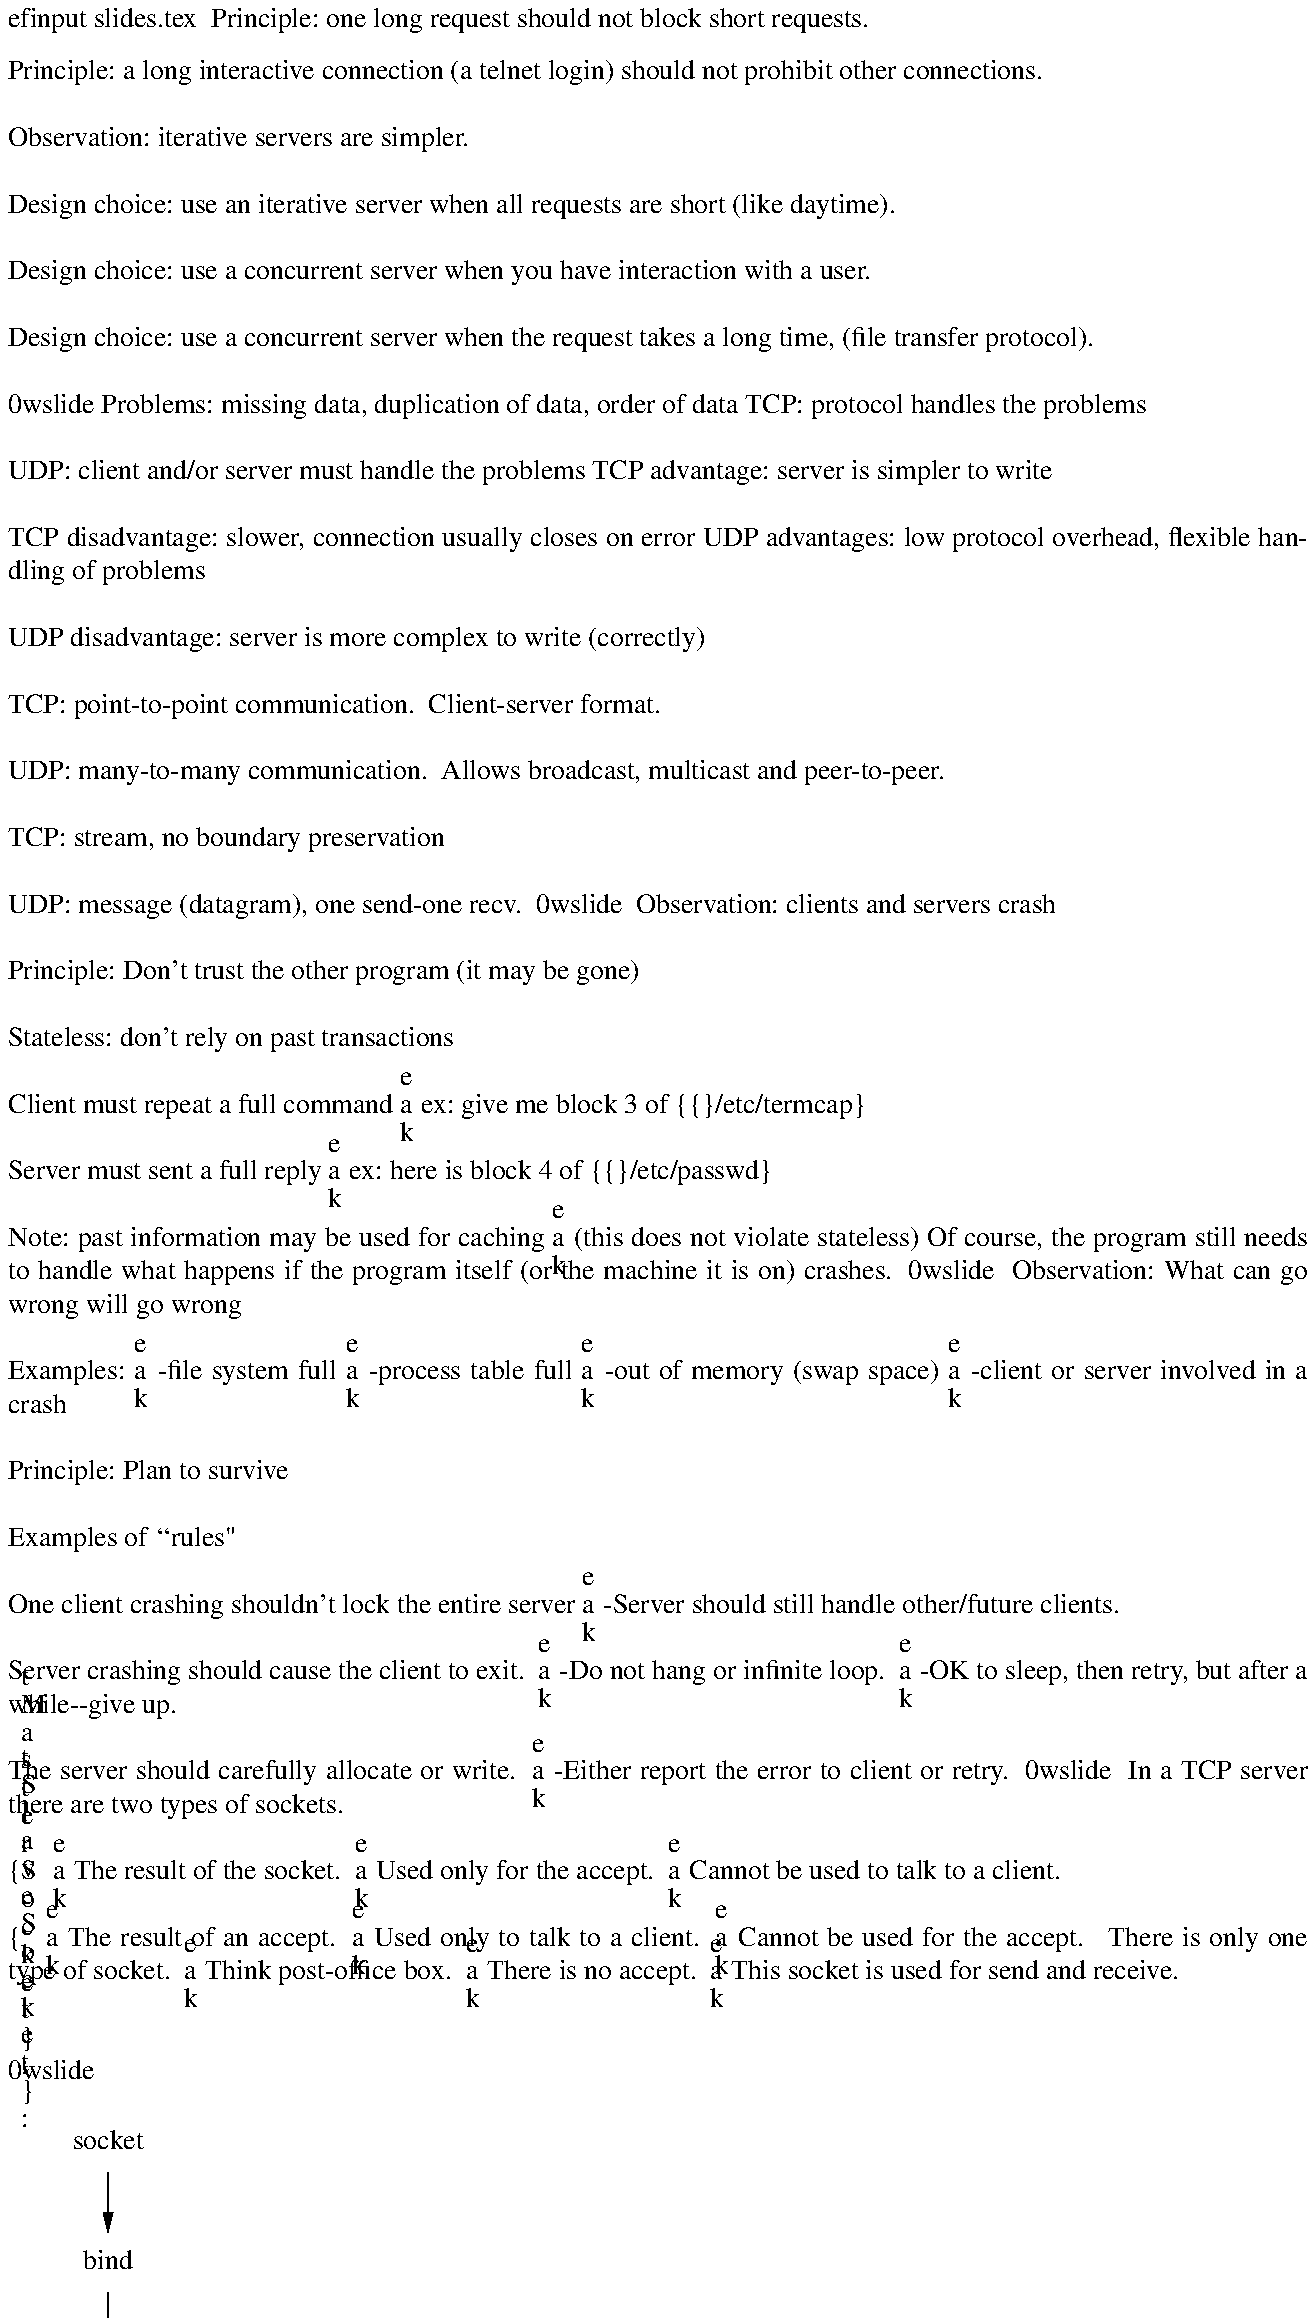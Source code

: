 \def\chapternumber{Chapter 8 --- Server Software Issues -- 29 November 2010}
\input slides.tex
\centerline{\bbf Chapter 8}
\centerline{Server Software Issues}

\centerline{\bbf Iterative vs. Concurrent}
\vt
Principle: one long request should not block short requests.

Principle: a long interactive connection (a telnet login) should not prohibit
other connections.

Observation: iterative servers are simpler.

Design choice: use an iterative server when all requests are
short (like daytime).

Design choice: use a concurrent server when you have interaction with a user.

Design choice: use a concurrent server when the request takes a long time,
(file transfer protocol).

\newslide
\centerline{\bbf Conection-Oriented vs. Connectionless}
\vt
Problems: missing data, duplication of data, order of data
\vt
TCP: protocol handles the problems

UDP: client and/or server must handle the problems
\vt
TCP advantage: server is simpler to write

TCP disadvantage: slower, connection usually closes on error
\vt
UDP advantages: low protocol overhead, flexible handling of problems

UDP disadvantage: server is more complex to write (correctly)

TCP: point-to-point communication.
Client-server format.

UDP: many-to-many communication.
Allows broadcast, multicast and peer-to-peer.

TCP: stream, no boundary preservation

UDP: message (datagram), one send-one recv.
\newslide
\centerline{\bbf Stateless vs. Intelligent}

Observation: clients and servers crash

Principle: Don't trust the other program (it may be gone)

Stateless: don't rely on past transactions

Client must repeat a full command
\break
ex: give me block 3 of {\ltt{}/etc/termcap}

Server must sent a full reply
\break
ex: here is block 4 of {\ltt{}/etc/passwd}

Note: past information may be used for caching
\break
(this does not violate stateless)
\vt
Of course, the program still needs to handle what happens if the
program itself (or the machine it is on) crashes.
\newslide
\centerline{\bbf Robustness}
\bt
Observation: What can go wrong will go wrong

Examples:
\break
-file system full
\break
-process table full
\break
-out of memory (swap space)
\break
-client or server involved in a crash

Principle: Plan to survive

Examples of ``rules"

One client crashing shouldn't lock the entire server
\break
-Server should still handle other/future clients.

Server crashing should cause the client to exit.
\break
-Do not hang or infinite loop.
\break
-OK to sleep, then retry, but after a while--give up.

The server should carefully allocate or write.
\break
-Either report the error to client or retry.
\newslide
\centerline{\bbf TCP: Master-Slave Paradigm}

In a TCP server there are two types of sockets.

{\bit Master Socket}:
\break
The result of the socket.
\break
Used only for the accept.
\break
Cannot be used to talk to a client.

{\bit Slave Socket}:
\break
The result of an accept.
\break
Used only to talk to a client.
\break
Cannot be used for the accept.
\vf
\centerline{\bbf UDP server}

There is only one type of socket.
\break
Think post-office box.
\break
There is no accept.
\break
This socket is used for send and receive.


\newslide
\centerline{\bbf Iterative, Connection-Oriented Server}
\centerline{Algorithm 8.1}
\vt
.PS
boxwid=1i
boxht=0.3i
Ss:box invisible "socket"
Sc:box invisible with .n at last box.s + (0,-boxht) "bind"
Sl:box invisible with .n at last box.s + (0,-boxht) "listen"
Sa:box invisible with .n at last box.s + (0,-boxht) "accept"
Sr:box invisible with .n at last box.s + (0,-boxht) "read"
Sw:box invisible with .n at last box.s + (0,-boxht) "write"
Scl:box invisible with .n at last box.s + (0,-boxht) "close"
Smcl:box invisible with .n at last box.s + (0,-boxht) "close master"
arrow from Ss.s to Sc.n
arrow from Sc.s to Sl.n
arrow from Sl.s to Sa.n
arrow from Sa.s to Sr.n
arrow from Sr.s to Sw.n
arrow from Sw.s to Scl.n
arrow from Scl.s to Smcl.n
arc rad 0.3i -> from Sw.e to Sr.e
arc rad 0.9i -> from Scl.e to Sa.e
.PE
\centerline{\box\graph}
\mfill
Chapter 10 gives detailed code
\newslide
\centerline{\bbf Iterative, Connectionless Server}
\centerline{Algorithm 8.2}
\vt
.PS
boxwid=1.5i
boxht=0.3i
Ss:box invisible "socket"
Sc:box invisible with .n at last box.s + (0,-boxht) "bind"
Sr:box invisible with .n at last box.s + (0,-boxht) "recvfrom"
Sw:box invisible with .n at last box.s + (0,-boxht) "sendto"
Scl:box invisible with .n at last box.s + (0,-boxht) "close"
arrow from Ss.s to Sc.n
arrow from Sc.s to Sr.n
arrow from Sr.s to Sw.n
arrow from Sw.s to Scl.n
arc rad 0.3i -> from Sw.e to Sr.e
.PE
\centerline{\box\graph}
\mfill
Chapter 9 gives detailed code
\newslide
\centerline{\bbf Concurrent, Connectionless Server}
\centerline{Algorithm 8.3}
\vt
.PS
boxwid=1.5i
boxht=0.3i
Ps:box invisible "socket"
Pc:box invisible with .n at last box.s + (0,-boxht) "bind"
Pa:box invisible with .n at last box.s + (0,-boxht) "recvfrom"
Pf:box invisible with .n at last box.s + (0,-boxht) "fork"
Pcla:box invisible with .n at last box.s + (0,-boxht) "close"
Pr:box invisible with .e at Pcla.w + (-0.5i,0) "compute"
Pw:box invisible with .n at last box.s + (0,-boxht) "sendto"
Pcl:box invisible with .n at last box.s + (0,-boxht) "exit"
arrow from Ps.s to Pc.n
arrow from Pc.s to Pa.n
arrow from Pa.s to Pf.n
arrow from Pf.s to Pcla.n
arrow from Pf.sw to Pr.ne
arrow from Pr.s to Pw.n
arrow from Pw.s to Pcl.n
arc rad 0.6i -> from Pf.e to Pa.e
.PE
\centerline{\box\graph}
\newslide
\centerline{\bbf Concurrent, Connection-Oriented Server}
\centerline{Algorithm 8.4}
\vt
.PS
boxwid=1i
boxht=0.3i
Ps:box invisible "socket"
Pc:box invisible with .n at last box.s + (0,-boxht) "bind"
Pl:box invisible with .n at last box.s + (0,-boxht) "listen"
Pa:box invisible with .n at last box.s + (0,-boxht) "accept"
Pf:box invisible with .n at last box.s + (0,-boxht) "fork"
Pcla:box invisible with .n at last box.s + (0,-boxht) "close"
Pmcla:box invisible with .n at last box.s + (0,-boxht) "close master"
Pcmb:box invisible with .e at Pcla.w + (-0.8i,0) "close master"
Pr:box invisible with .n at last box.s + (0,-boxht) "read"
Pw:box invisible with .n at last box.s + (0,-boxht) "write"
Pcl:box invisible with .n at last box.s + (0,-boxht) "close"
Pex:box invisible with .n at last box.s + (0,-boxht) "exit"
arrow from Ps.s to Pc.n
arrow from Pc.s to Pl.n
arrow from Pl.s to Pa.n
arrow from Pa.s to Pf.n
arrow from Pf.s to Pcla.n
arrow from Pcla.s to Pmcla.n
arrow from Pf.sw to Pcmb.ne
arrow from Pcmb.s to Pr.n
arrow from Pr.s to Pw.n
arrow from Pw.s to Pcl.n
arrow from Pcl.s to Pex.n
arc rad 0.3i -> from Pw.e to Pr.e
arc rad 0.6i -> from Pcla.e to Pa.e
.PE
\centerline{\box\graph}
\mfill
Chapter 11 gives detailed code
\newslide
\centerline{\bbf TCP Deadlock}

You have a limited amount of network buffer.
If you exceed your buffer; UDP drops messages.

TCP is not allowed to drop data, it must buffer.
If the receiver runs out of buffer, the sender is unable to write.
When this happens {\ltt{}write} call on the sender block.
If both the client and the server write before reading,
deadlock can occur.

Suppose both the client and server write a 32Mb message,
then read. With the default TCP options, this usually deadlocks.

\newslide
\centerline{\bbf Multihomed and Machine Portable Code}

When the server calls {\ltt{}bind} it specifies an
address, including a port and an internet address.
\break
This port and address must be available.
\break
Usually {\ltt{}INADDR_ANY} is specified which allows the
program to listen on all network interfaces of the server.

Alternate: specify an internet number such as {\ltt{}134.139.248.17}.
\break
The program the only listens on the interface with that number.
\break
Used in firewalls. Allows connection only from the inside or the outside
of the firewall.
\bye
